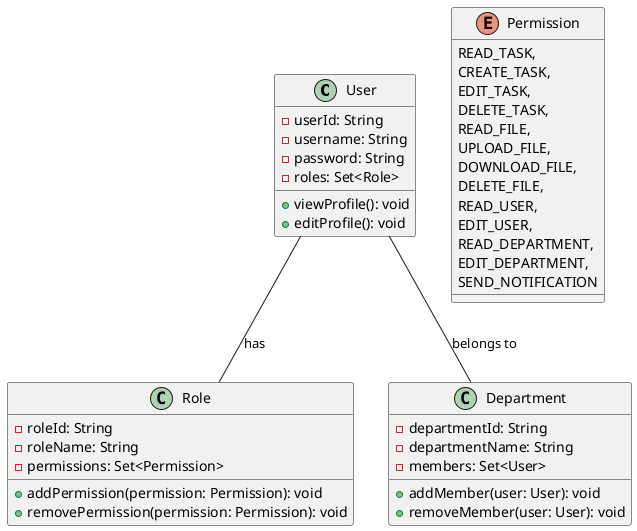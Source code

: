 @startuml
class User {
  - userId: String
  - username: String
  - password: String
  - roles: Set<Role>
  + viewProfile(): void
  + editProfile(): void
}

class Role {
  - roleId: String
  - roleName: String
  - permissions: Set<Permission>
  + addPermission(permission: Permission): void
  + removePermission(permission: Permission): void
}

class Department {
  - departmentId: String
  - departmentName: String
  - members: Set<User>
  + addMember(user: User): void
  + removeMember(user: User): void
}

enum Permission {
  READ_TASK,
  CREATE_TASK,
  EDIT_TASK,
  DELETE_TASK,
  READ_FILE,
  UPLOAD_FILE,
  DOWNLOAD_FILE,
  DELETE_FILE,
  READ_USER,
  EDIT_USER,
  READ_DEPARTMENT,
  EDIT_DEPARTMENT,
  SEND_NOTIFICATION
}

User -- Role : has
User -- Department : belongs to
@enduml
